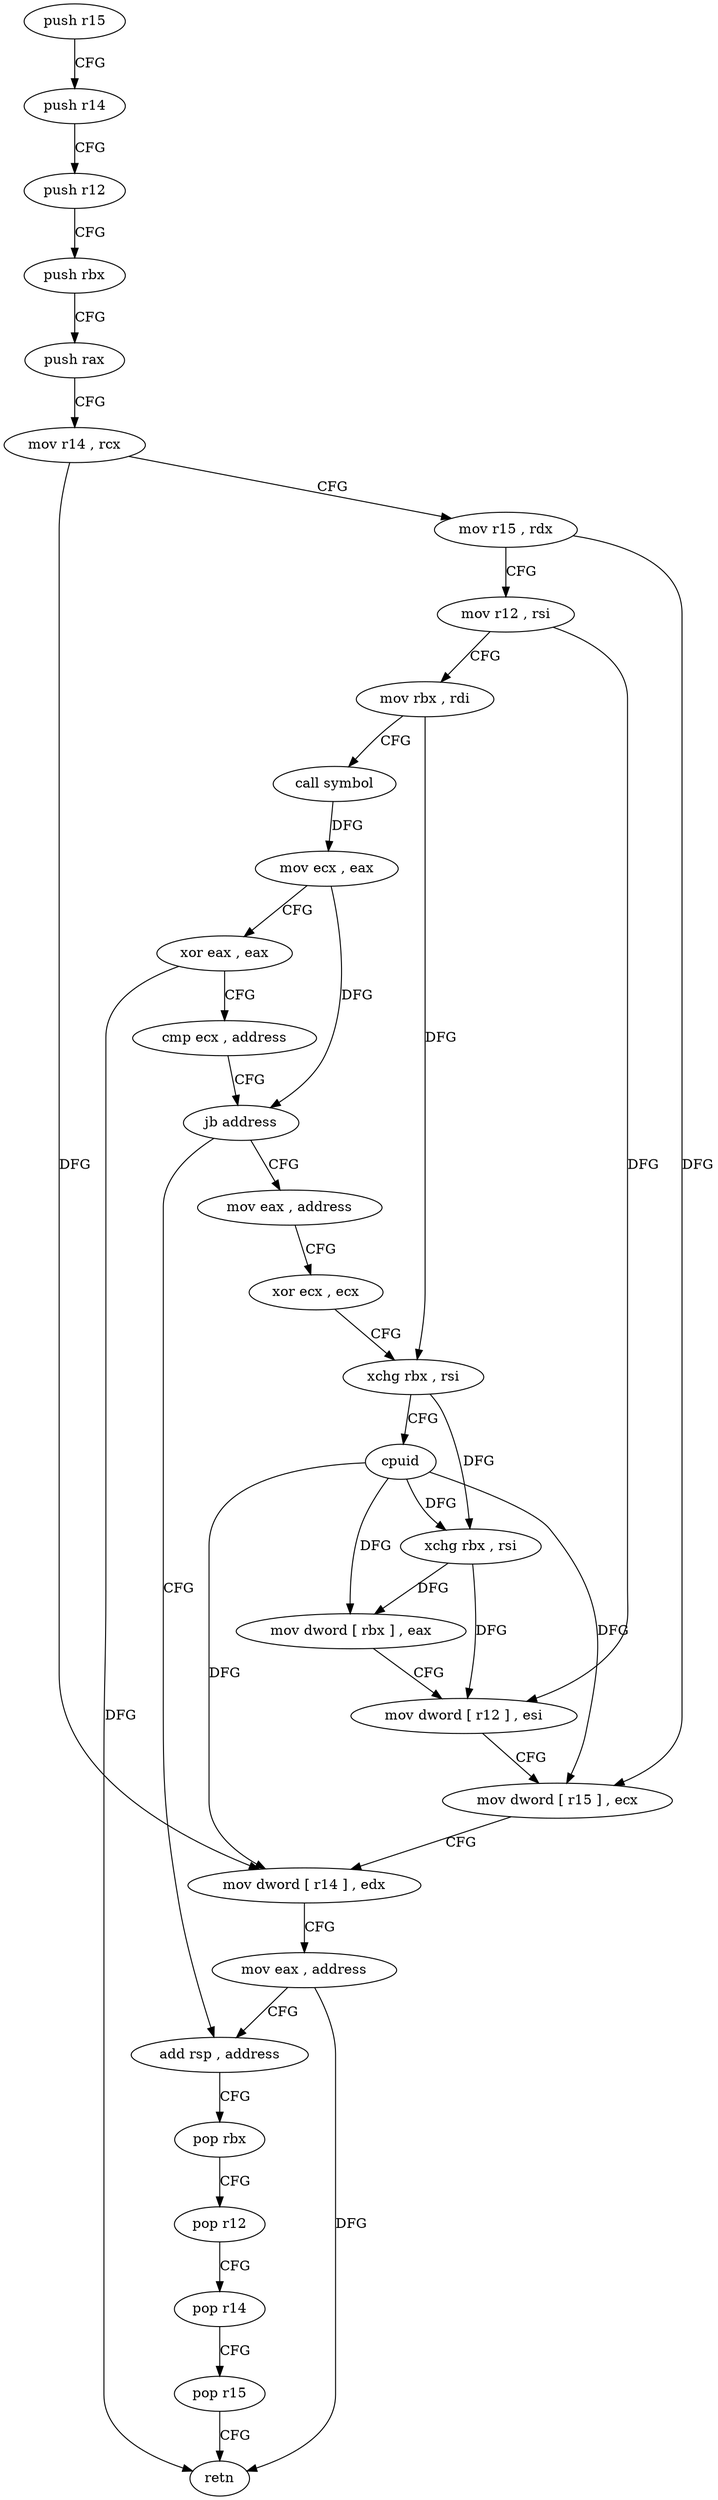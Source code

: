 digraph "func" {
"4207424" [label = "push r15" ]
"4207426" [label = "push r14" ]
"4207428" [label = "push r12" ]
"4207430" [label = "push rbx" ]
"4207431" [label = "push rax" ]
"4207432" [label = "mov r14 , rcx" ]
"4207435" [label = "mov r15 , rdx" ]
"4207438" [label = "mov r12 , rsi" ]
"4207441" [label = "mov rbx , rdi" ]
"4207444" [label = "call symbol" ]
"4207449" [label = "mov ecx , eax" ]
"4207451" [label = "xor eax , eax" ]
"4207453" [label = "cmp ecx , address" ]
"4207456" [label = "jb address" ]
"4207490" [label = "add rsp , address" ]
"4207458" [label = "mov eax , address" ]
"4207494" [label = "pop rbx" ]
"4207495" [label = "pop r12" ]
"4207497" [label = "pop r14" ]
"4207499" [label = "pop r15" ]
"4207501" [label = "retn" ]
"4207463" [label = "xor ecx , ecx" ]
"4207465" [label = "xchg rbx , rsi" ]
"4207468" [label = "cpuid" ]
"4207470" [label = "xchg rbx , rsi" ]
"4207473" [label = "mov dword [ rbx ] , eax" ]
"4207475" [label = "mov dword [ r12 ] , esi" ]
"4207479" [label = "mov dword [ r15 ] , ecx" ]
"4207482" [label = "mov dword [ r14 ] , edx" ]
"4207485" [label = "mov eax , address" ]
"4207424" -> "4207426" [ label = "CFG" ]
"4207426" -> "4207428" [ label = "CFG" ]
"4207428" -> "4207430" [ label = "CFG" ]
"4207430" -> "4207431" [ label = "CFG" ]
"4207431" -> "4207432" [ label = "CFG" ]
"4207432" -> "4207435" [ label = "CFG" ]
"4207432" -> "4207482" [ label = "DFG" ]
"4207435" -> "4207438" [ label = "CFG" ]
"4207435" -> "4207479" [ label = "DFG" ]
"4207438" -> "4207441" [ label = "CFG" ]
"4207438" -> "4207475" [ label = "DFG" ]
"4207441" -> "4207444" [ label = "CFG" ]
"4207441" -> "4207465" [ label = "DFG" ]
"4207444" -> "4207449" [ label = "DFG" ]
"4207449" -> "4207451" [ label = "CFG" ]
"4207449" -> "4207456" [ label = "DFG" ]
"4207451" -> "4207453" [ label = "CFG" ]
"4207451" -> "4207501" [ label = "DFG" ]
"4207453" -> "4207456" [ label = "CFG" ]
"4207456" -> "4207490" [ label = "CFG" ]
"4207456" -> "4207458" [ label = "CFG" ]
"4207490" -> "4207494" [ label = "CFG" ]
"4207458" -> "4207463" [ label = "CFG" ]
"4207494" -> "4207495" [ label = "CFG" ]
"4207495" -> "4207497" [ label = "CFG" ]
"4207497" -> "4207499" [ label = "CFG" ]
"4207499" -> "4207501" [ label = "CFG" ]
"4207463" -> "4207465" [ label = "CFG" ]
"4207465" -> "4207468" [ label = "CFG" ]
"4207465" -> "4207470" [ label = "DFG" ]
"4207468" -> "4207470" [ label = "DFG" ]
"4207468" -> "4207473" [ label = "DFG" ]
"4207468" -> "4207479" [ label = "DFG" ]
"4207468" -> "4207482" [ label = "DFG" ]
"4207470" -> "4207473" [ label = "DFG" ]
"4207470" -> "4207475" [ label = "DFG" ]
"4207473" -> "4207475" [ label = "CFG" ]
"4207475" -> "4207479" [ label = "CFG" ]
"4207479" -> "4207482" [ label = "CFG" ]
"4207482" -> "4207485" [ label = "CFG" ]
"4207485" -> "4207490" [ label = "CFG" ]
"4207485" -> "4207501" [ label = "DFG" ]
}
